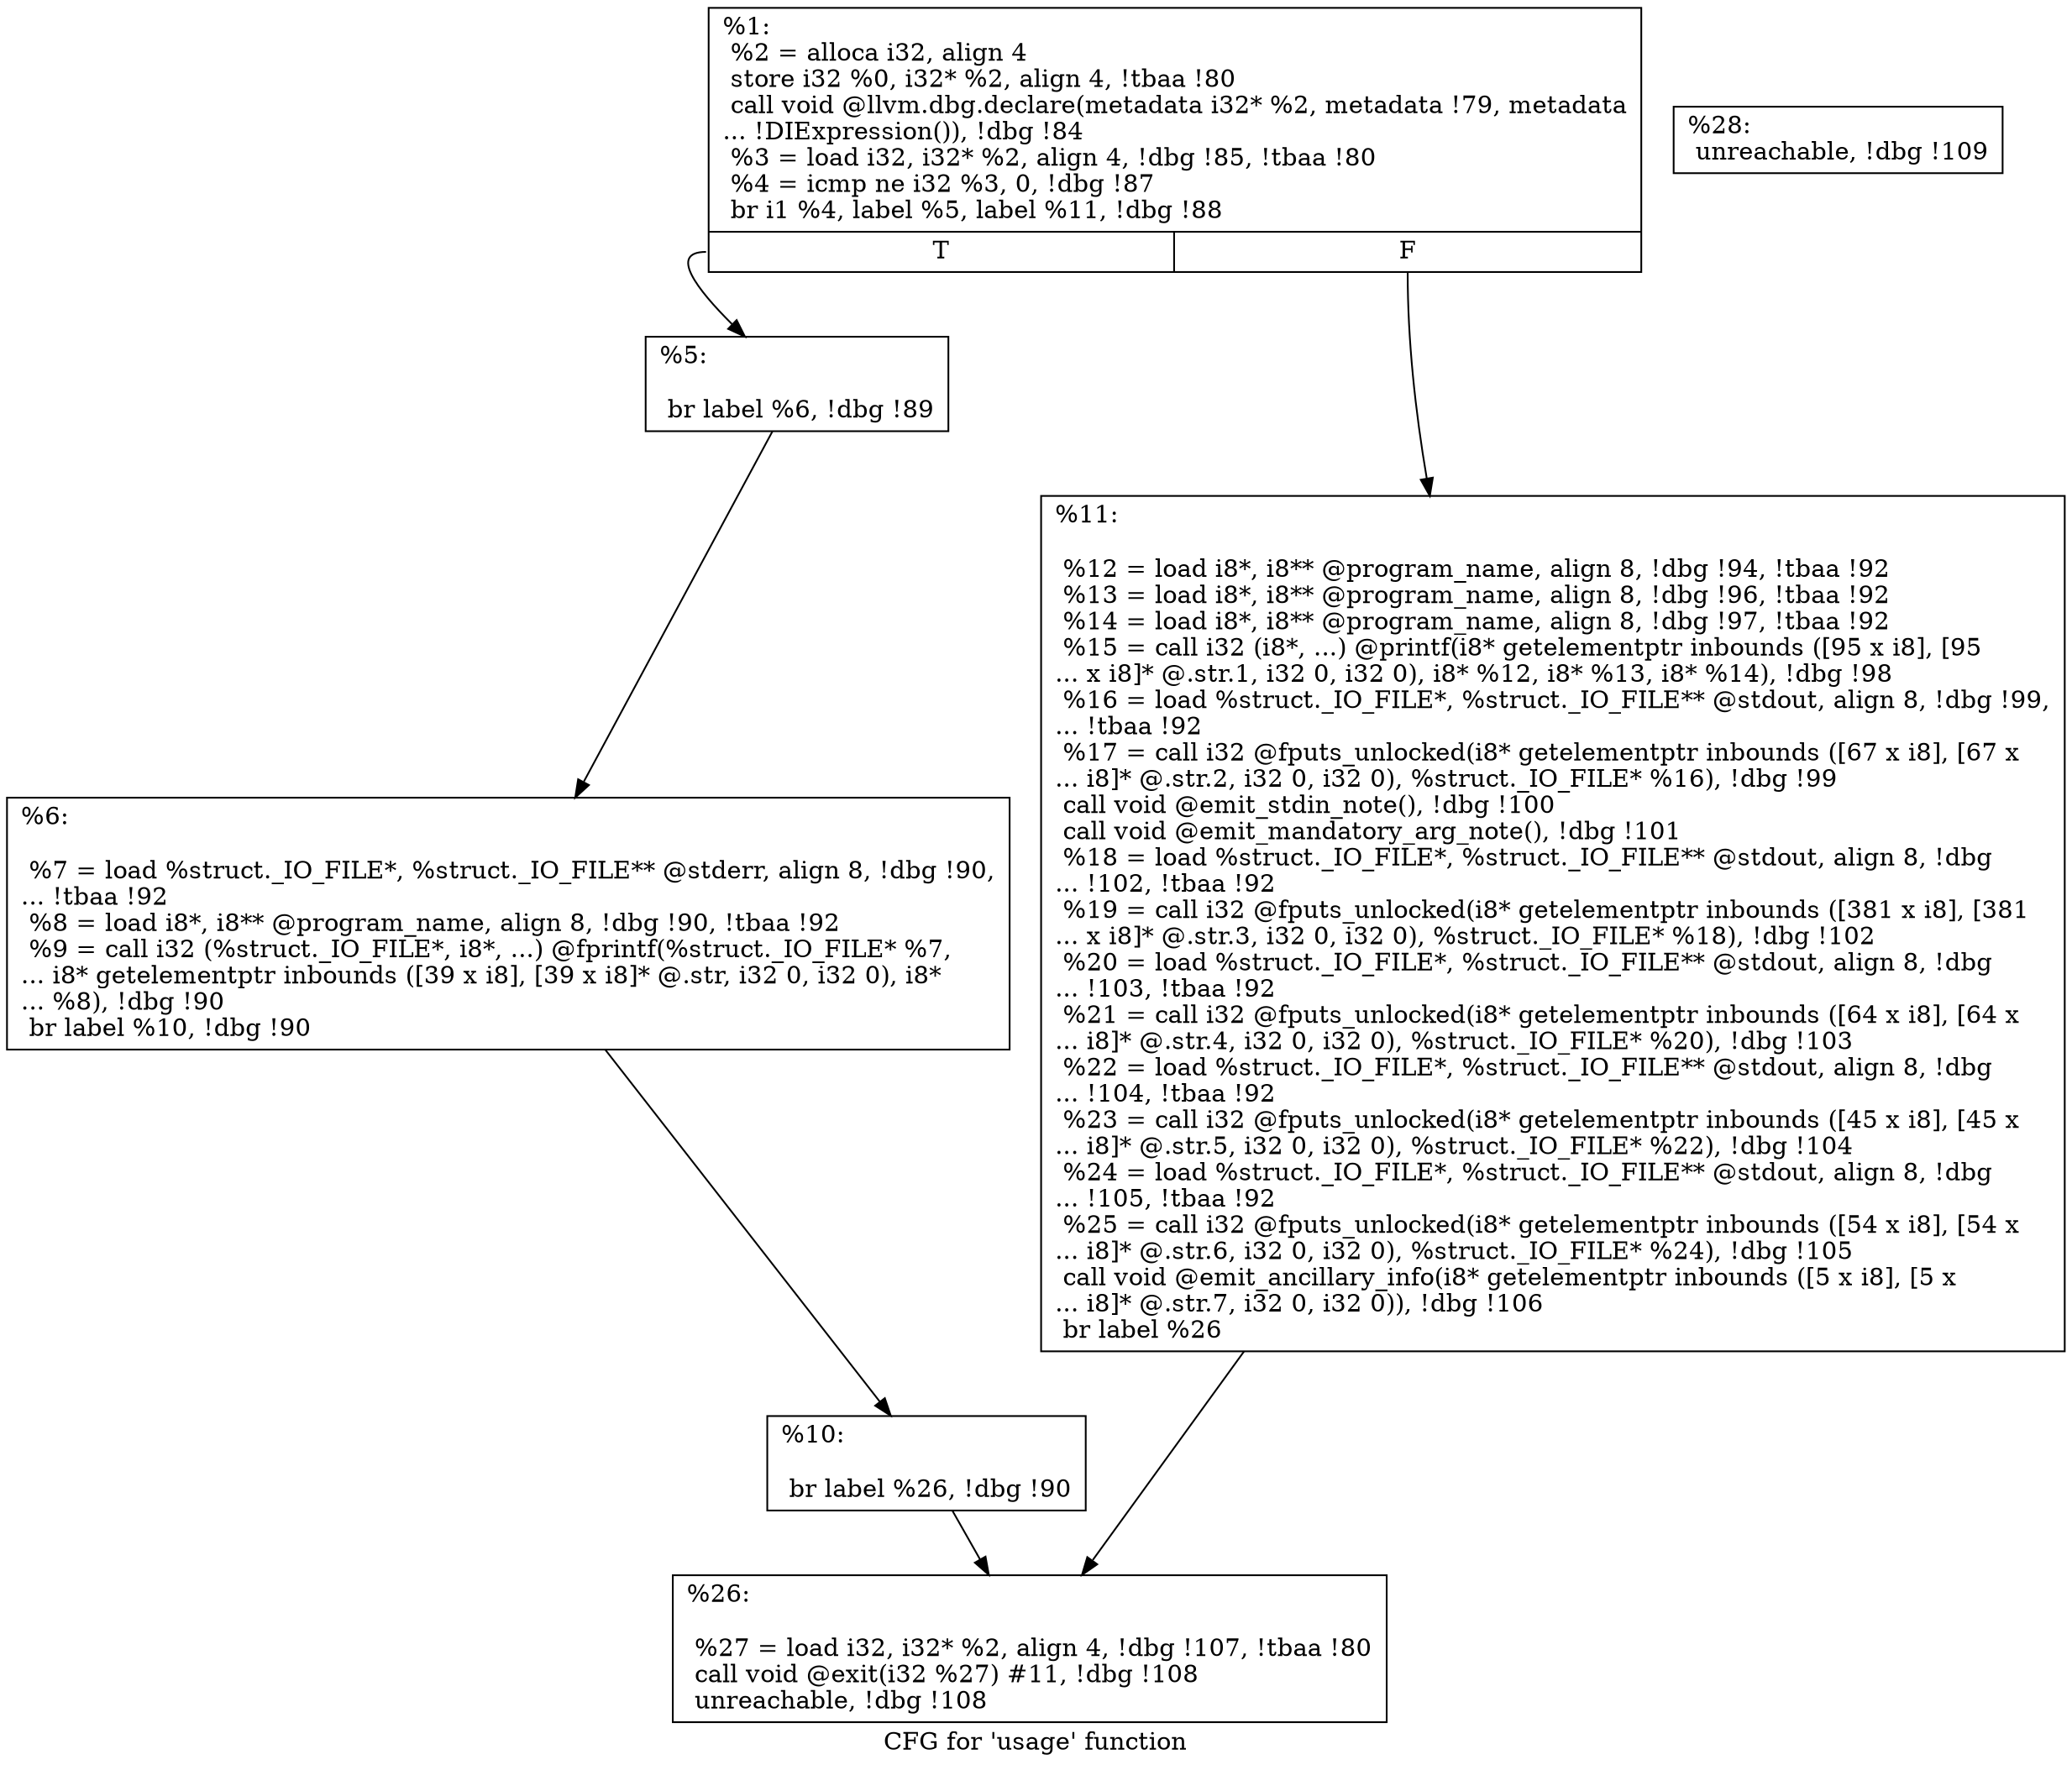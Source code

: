 digraph "CFG for 'usage' function" {
	label="CFG for 'usage' function";

	Node0x1ac1ef0 [shape=record,label="{%1:\l  %2 = alloca i32, align 4\l  store i32 %0, i32* %2, align 4, !tbaa !80\l  call void @llvm.dbg.declare(metadata i32* %2, metadata !79, metadata\l... !DIExpression()), !dbg !84\l  %3 = load i32, i32* %2, align 4, !dbg !85, !tbaa !80\l  %4 = icmp ne i32 %3, 0, !dbg !87\l  br i1 %4, label %5, label %11, !dbg !88\l|{<s0>T|<s1>F}}"];
	Node0x1ac1ef0:s0 -> Node0x1ad7200;
	Node0x1ac1ef0:s1 -> Node0x1ad72f0;
	Node0x1ad7200 [shape=record,label="{%5:\l\l  br label %6, !dbg !89\l}"];
	Node0x1ad7200 -> Node0x1ad7250;
	Node0x1ad7250 [shape=record,label="{%6:\l\l  %7 = load %struct._IO_FILE*, %struct._IO_FILE** @stderr, align 8, !dbg !90,\l... !tbaa !92\l  %8 = load i8*, i8** @program_name, align 8, !dbg !90, !tbaa !92\l  %9 = call i32 (%struct._IO_FILE*, i8*, ...) @fprintf(%struct._IO_FILE* %7,\l... i8* getelementptr inbounds ([39 x i8], [39 x i8]* @.str, i32 0, i32 0), i8*\l... %8), !dbg !90\l  br label %10, !dbg !90\l}"];
	Node0x1ad7250 -> Node0x1ad72a0;
	Node0x1ad72a0 [shape=record,label="{%10:\l\l  br label %26, !dbg !90\l}"];
	Node0x1ad72a0 -> Node0x1ad7340;
	Node0x1ad72f0 [shape=record,label="{%11:\l\l  %12 = load i8*, i8** @program_name, align 8, !dbg !94, !tbaa !92\l  %13 = load i8*, i8** @program_name, align 8, !dbg !96, !tbaa !92\l  %14 = load i8*, i8** @program_name, align 8, !dbg !97, !tbaa !92\l  %15 = call i32 (i8*, ...) @printf(i8* getelementptr inbounds ([95 x i8], [95\l... x i8]* @.str.1, i32 0, i32 0), i8* %12, i8* %13, i8* %14), !dbg !98\l  %16 = load %struct._IO_FILE*, %struct._IO_FILE** @stdout, align 8, !dbg !99,\l... !tbaa !92\l  %17 = call i32 @fputs_unlocked(i8* getelementptr inbounds ([67 x i8], [67 x\l... i8]* @.str.2, i32 0, i32 0), %struct._IO_FILE* %16), !dbg !99\l  call void @emit_stdin_note(), !dbg !100\l  call void @emit_mandatory_arg_note(), !dbg !101\l  %18 = load %struct._IO_FILE*, %struct._IO_FILE** @stdout, align 8, !dbg\l... !102, !tbaa !92\l  %19 = call i32 @fputs_unlocked(i8* getelementptr inbounds ([381 x i8], [381\l... x i8]* @.str.3, i32 0, i32 0), %struct._IO_FILE* %18), !dbg !102\l  %20 = load %struct._IO_FILE*, %struct._IO_FILE** @stdout, align 8, !dbg\l... !103, !tbaa !92\l  %21 = call i32 @fputs_unlocked(i8* getelementptr inbounds ([64 x i8], [64 x\l... i8]* @.str.4, i32 0, i32 0), %struct._IO_FILE* %20), !dbg !103\l  %22 = load %struct._IO_FILE*, %struct._IO_FILE** @stdout, align 8, !dbg\l... !104, !tbaa !92\l  %23 = call i32 @fputs_unlocked(i8* getelementptr inbounds ([45 x i8], [45 x\l... i8]* @.str.5, i32 0, i32 0), %struct._IO_FILE* %22), !dbg !104\l  %24 = load %struct._IO_FILE*, %struct._IO_FILE** @stdout, align 8, !dbg\l... !105, !tbaa !92\l  %25 = call i32 @fputs_unlocked(i8* getelementptr inbounds ([54 x i8], [54 x\l... i8]* @.str.6, i32 0, i32 0), %struct._IO_FILE* %24), !dbg !105\l  call void @emit_ancillary_info(i8* getelementptr inbounds ([5 x i8], [5 x\l... i8]* @.str.7, i32 0, i32 0)), !dbg !106\l  br label %26\l}"];
	Node0x1ad72f0 -> Node0x1ad7340;
	Node0x1ad7340 [shape=record,label="{%26:\l\l  %27 = load i32, i32* %2, align 4, !dbg !107, !tbaa !80\l  call void @exit(i32 %27) #11, !dbg !108\l  unreachable, !dbg !108\l}"];
	Node0x1ad7390 [shape=record,label="{%28:                                                  \l  unreachable, !dbg !109\l}"];
}
